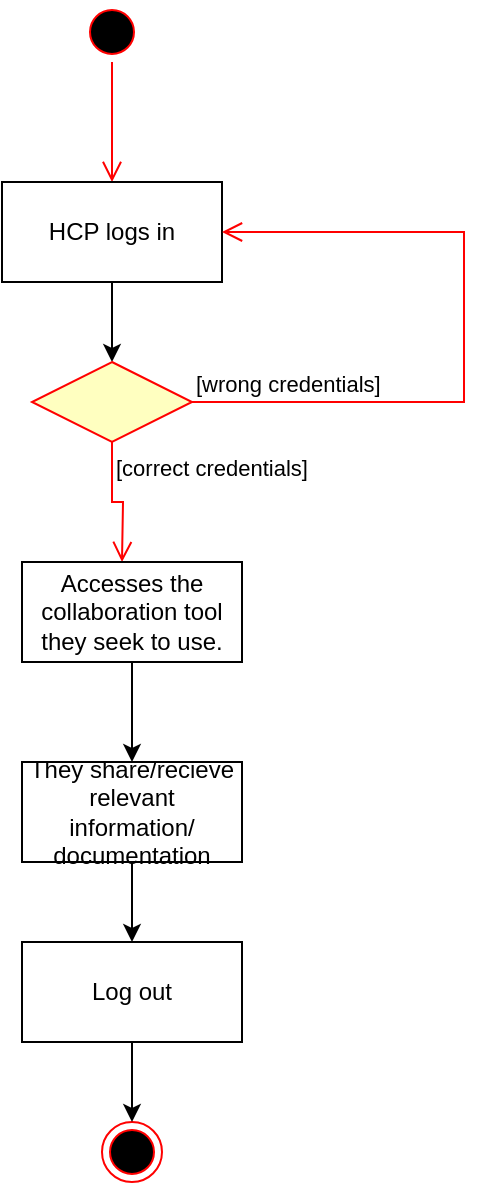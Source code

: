 <mxfile version="24.2.8" type="device">
  <diagram name="Page-1" id="H2ZRNcr_BJEOI7gZgPGw">
    <mxGraphModel dx="1221" dy="652" grid="1" gridSize="10" guides="1" tooltips="1" connect="1" arrows="1" fold="1" page="1" pageScale="1" pageWidth="850" pageHeight="1100" math="0" shadow="0">
      <root>
        <mxCell id="0" />
        <mxCell id="1" parent="0" />
        <mxCell id="3iwfKOWMClkCP_aGBrJT-1" value="" style="ellipse;html=1;shape=startState;fillColor=#000000;strokeColor=#ff0000;" parent="1" vertex="1">
          <mxGeometry x="170" y="400" width="30" height="30" as="geometry" />
        </mxCell>
        <mxCell id="3iwfKOWMClkCP_aGBrJT-2" value="" style="edgeStyle=orthogonalEdgeStyle;html=1;verticalAlign=bottom;endArrow=open;endSize=8;strokeColor=#ff0000;rounded=0;" parent="1" source="3iwfKOWMClkCP_aGBrJT-1" edge="1">
          <mxGeometry relative="1" as="geometry">
            <mxPoint x="185" y="490" as="targetPoint" />
          </mxGeometry>
        </mxCell>
        <mxCell id="3iwfKOWMClkCP_aGBrJT-7" value="" style="edgeStyle=orthogonalEdgeStyle;rounded=0;orthogonalLoop=1;jettySize=auto;html=1;" parent="1" source="3iwfKOWMClkCP_aGBrJT-3" target="3iwfKOWMClkCP_aGBrJT-4" edge="1">
          <mxGeometry relative="1" as="geometry" />
        </mxCell>
        <mxCell id="3iwfKOWMClkCP_aGBrJT-3" value="HCP logs in" style="html=1;whiteSpace=wrap;" parent="1" vertex="1">
          <mxGeometry x="130" y="490" width="110" height="50" as="geometry" />
        </mxCell>
        <mxCell id="3iwfKOWMClkCP_aGBrJT-4" value="" style="rhombus;whiteSpace=wrap;html=1;fontColor=#000000;fillColor=#ffffc0;strokeColor=#ff0000;" parent="1" vertex="1">
          <mxGeometry x="145" y="580" width="80" height="40" as="geometry" />
        </mxCell>
        <mxCell id="3iwfKOWMClkCP_aGBrJT-5" value="[wrong credentials]" style="edgeStyle=orthogonalEdgeStyle;html=1;align=left;verticalAlign=bottom;endArrow=open;endSize=8;strokeColor=#ff0000;rounded=0;" parent="1" source="3iwfKOWMClkCP_aGBrJT-4" target="3iwfKOWMClkCP_aGBrJT-3" edge="1">
          <mxGeometry x="-1" relative="1" as="geometry">
            <mxPoint x="360" y="510" as="targetPoint" />
            <Array as="points">
              <mxPoint x="361" y="600" />
              <mxPoint x="361" y="515" />
            </Array>
          </mxGeometry>
        </mxCell>
        <mxCell id="3iwfKOWMClkCP_aGBrJT-6" value="[correct credentials]" style="edgeStyle=orthogonalEdgeStyle;html=1;align=left;verticalAlign=top;endArrow=open;endSize=8;strokeColor=#ff0000;rounded=0;" parent="1" source="3iwfKOWMClkCP_aGBrJT-4" edge="1">
          <mxGeometry x="-1" relative="1" as="geometry">
            <mxPoint x="190" y="680" as="targetPoint" />
            <mxPoint as="offset" />
          </mxGeometry>
        </mxCell>
        <mxCell id="3iwfKOWMClkCP_aGBrJT-10" value="" style="edgeStyle=orthogonalEdgeStyle;rounded=0;orthogonalLoop=1;jettySize=auto;html=1;" parent="1" source="3iwfKOWMClkCP_aGBrJT-8" target="3iwfKOWMClkCP_aGBrJT-9" edge="1">
          <mxGeometry relative="1" as="geometry" />
        </mxCell>
        <mxCell id="3iwfKOWMClkCP_aGBrJT-8" value="Accesses the collaboration tool they seek to use." style="html=1;whiteSpace=wrap;" parent="1" vertex="1">
          <mxGeometry x="140" y="680" width="110" height="50" as="geometry" />
        </mxCell>
        <mxCell id="3iwfKOWMClkCP_aGBrJT-14" value="" style="edgeStyle=orthogonalEdgeStyle;rounded=0;orthogonalLoop=1;jettySize=auto;html=1;" parent="1" source="3iwfKOWMClkCP_aGBrJT-9" target="3iwfKOWMClkCP_aGBrJT-13" edge="1">
          <mxGeometry relative="1" as="geometry" />
        </mxCell>
        <mxCell id="3iwfKOWMClkCP_aGBrJT-9" value="They share/recieve relevant information/&lt;div&gt;documentation&lt;/div&gt;" style="html=1;whiteSpace=wrap;" parent="1" vertex="1">
          <mxGeometry x="140" y="780" width="110" height="50" as="geometry" />
        </mxCell>
        <mxCell id="3iwfKOWMClkCP_aGBrJT-12" value="" style="ellipse;html=1;shape=endState;fillColor=#000000;strokeColor=#ff0000;" parent="1" vertex="1">
          <mxGeometry x="180" y="960" width="30" height="30" as="geometry" />
        </mxCell>
        <mxCell id="3iwfKOWMClkCP_aGBrJT-15" value="" style="edgeStyle=orthogonalEdgeStyle;rounded=0;orthogonalLoop=1;jettySize=auto;html=1;" parent="1" source="3iwfKOWMClkCP_aGBrJT-13" target="3iwfKOWMClkCP_aGBrJT-12" edge="1">
          <mxGeometry relative="1" as="geometry" />
        </mxCell>
        <mxCell id="3iwfKOWMClkCP_aGBrJT-13" value="Log out" style="html=1;whiteSpace=wrap;" parent="1" vertex="1">
          <mxGeometry x="140" y="870" width="110" height="50" as="geometry" />
        </mxCell>
      </root>
    </mxGraphModel>
  </diagram>
</mxfile>
